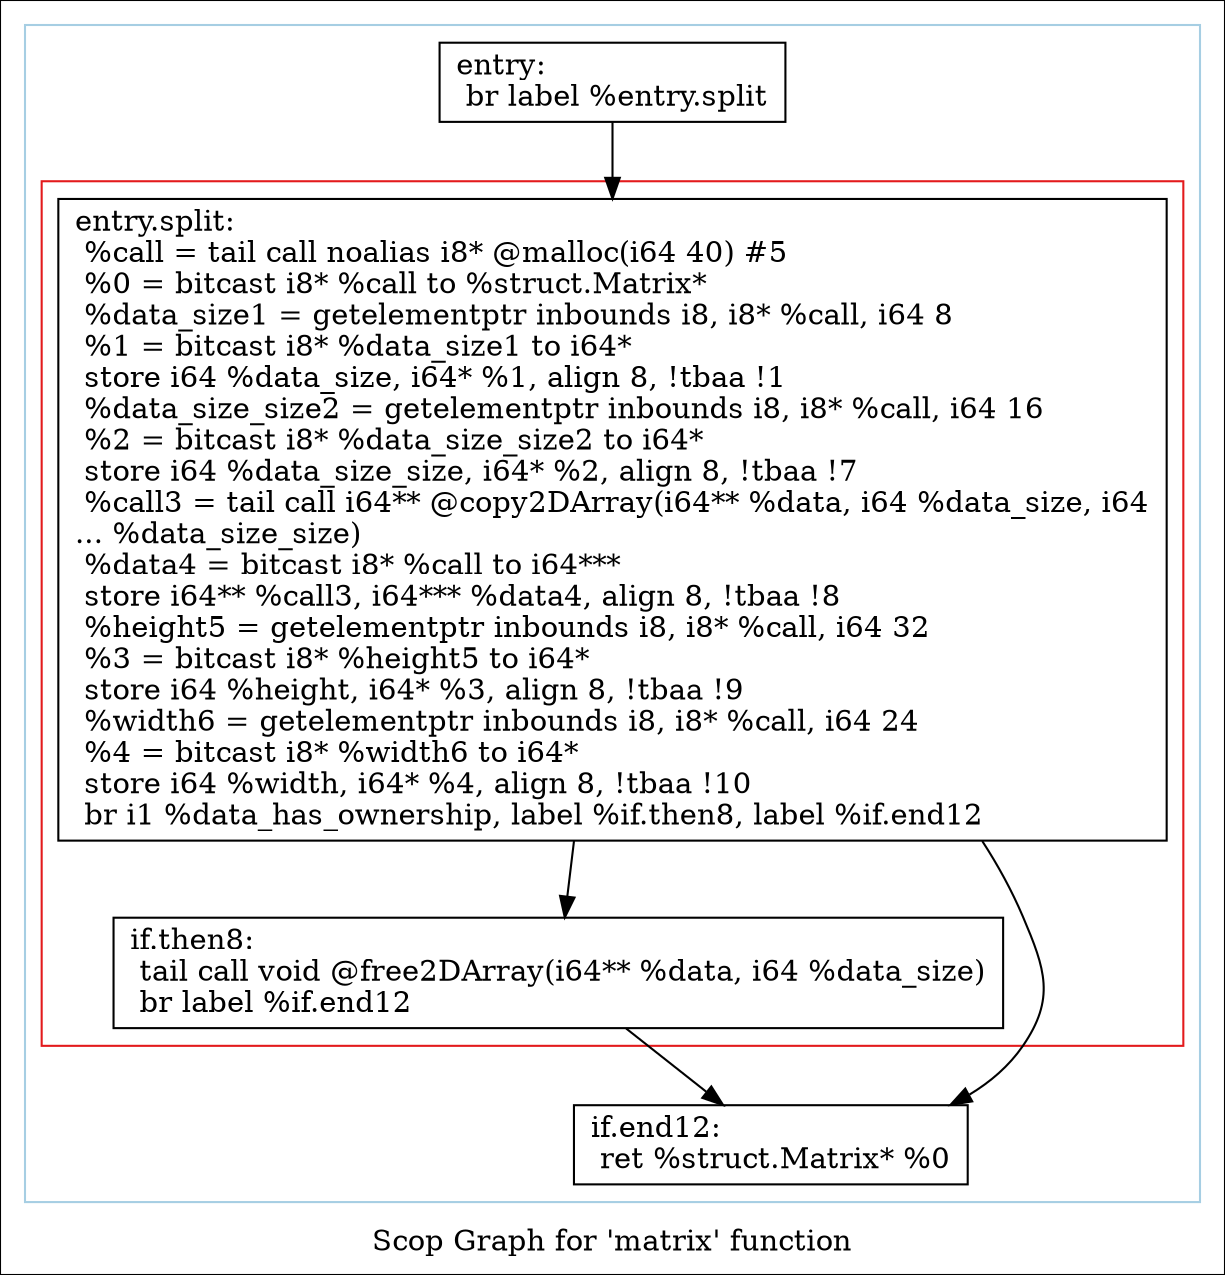 digraph "Scop Graph for 'matrix' function" {
	label="Scop Graph for 'matrix' function";

	Node0x9dcb1c0 [shape=record,label="{entry:\l  br label %entry.split\l}"];
	Node0x9dcb1c0 -> Node0x9d681a0;
	Node0x9d681a0 [shape=record,label="{entry.split:                                      \l  %call = tail call noalias i8* @malloc(i64 40) #5\l  %0 = bitcast i8* %call to %struct.Matrix*\l  %data_size1 = getelementptr inbounds i8, i8* %call, i64 8\l  %1 = bitcast i8* %data_size1 to i64*\l  store i64 %data_size, i64* %1, align 8, !tbaa !1\l  %data_size_size2 = getelementptr inbounds i8, i8* %call, i64 16\l  %2 = bitcast i8* %data_size_size2 to i64*\l  store i64 %data_size_size, i64* %2, align 8, !tbaa !7\l  %call3 = tail call i64** @copy2DArray(i64** %data, i64 %data_size, i64\l... %data_size_size)\l  %data4 = bitcast i8* %call to i64***\l  store i64** %call3, i64*** %data4, align 8, !tbaa !8\l  %height5 = getelementptr inbounds i8, i8* %call, i64 32\l  %3 = bitcast i8* %height5 to i64*\l  store i64 %height, i64* %3, align 8, !tbaa !9\l  %width6 = getelementptr inbounds i8, i8* %call, i64 24\l  %4 = bitcast i8* %width6 to i64*\l  store i64 %width, i64* %4, align 8, !tbaa !10\l  br i1 %data_has_ownership, label %if.then8, label %if.end12\l}"];
	Node0x9d681a0 -> Node0x9da0030;
	Node0x9d681a0 -> Node0x9d9ad90;
	Node0x9da0030 [shape=record,label="{if.then8:                                         \l  tail call void @free2DArray(i64** %data, i64 %data_size)\l  br label %if.end12\l}"];
	Node0x9da0030 -> Node0x9d9ad90;
	Node0x9d9ad90 [shape=record,label="{if.end12:                                         \l  ret %struct.Matrix* %0\l}"];
	colorscheme = "paired12"
        subgraph cluster_0x9d6e440 {
          label = "";
          style = solid;
          color = 1
          subgraph cluster_0x9d6f430 {
            label = "";
            style = solid;
            color = 6
            Node0x9d681a0;
            Node0x9da0030;
          }
          Node0x9dcb1c0;
          Node0x9d9ad90;
        }
}
